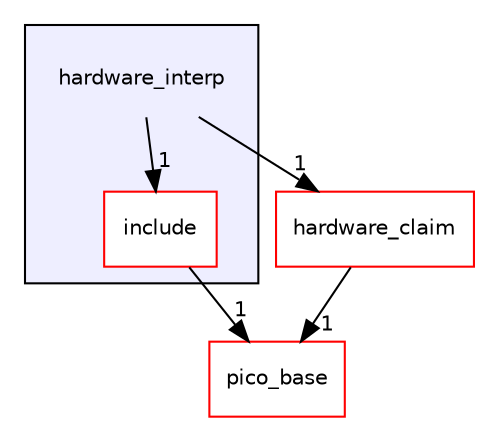 digraph "hardware_interp" {
  compound=true
  node [ fontsize="10", fontname="Helvetica"];
  edge [ labelfontsize="10", labelfontname="Helvetica"];
  subgraph clusterdir_06c4fe6f2606097036292c54b1b764ac {
    graph [ bgcolor="#eeeeff", pencolor="black", label="" URL="dir_06c4fe6f2606097036292c54b1b764ac.html"];
    dir_06c4fe6f2606097036292c54b1b764ac [shape=plaintext label="hardware_interp"];
    dir_9a5f867d4e974bfad674aaa2a221df04 [shape=box label="include" color="red" fillcolor="white" style="filled" URL="dir_9a5f867d4e974bfad674aaa2a221df04.html"];
  }
  dir_ee4ba4c32933fd9d1c9bce216e67756d [shape=box label="pico_base" fillcolor="white" style="filled" color="red" URL="dir_ee4ba4c32933fd9d1c9bce216e67756d.html"];
  dir_d15b2aa8e1621cef9dbcedcfffb30689 [shape=box label="hardware_claim" fillcolor="white" style="filled" color="red" URL="dir_d15b2aa8e1621cef9dbcedcfffb30689.html"];
  dir_9a5f867d4e974bfad674aaa2a221df04->dir_ee4ba4c32933fd9d1c9bce216e67756d [headlabel="1", labeldistance=1.5 headhref="dir_000085_000007.html"];
  dir_06c4fe6f2606097036292c54b1b764ac->dir_9a5f867d4e974bfad674aaa2a221df04 [headlabel="1", labeldistance=1.5 headhref="dir_000084_000085.html"];
  dir_06c4fe6f2606097036292c54b1b764ac->dir_d15b2aa8e1621cef9dbcedcfffb30689 [headlabel="1", labeldistance=1.5 headhref="dir_000084_000062.html"];
  dir_d15b2aa8e1621cef9dbcedcfffb30689->dir_ee4ba4c32933fd9d1c9bce216e67756d [headlabel="1", labeldistance=1.5 headhref="dir_000062_000007.html"];
}
